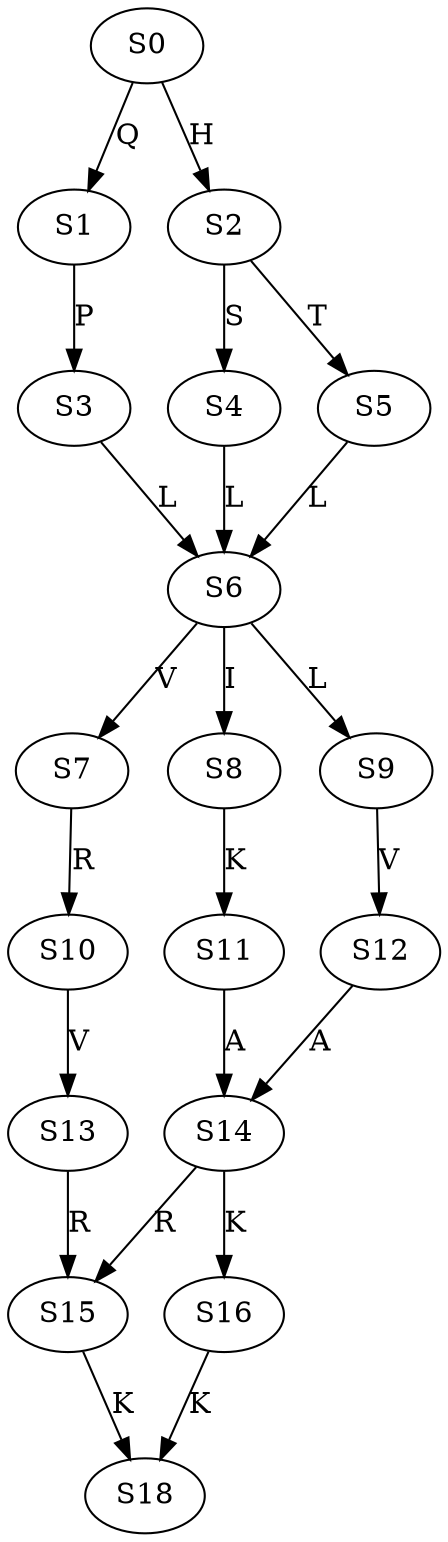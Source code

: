 strict digraph  {
	S0 -> S1 [ label = Q ];
	S0 -> S2 [ label = H ];
	S1 -> S3 [ label = P ];
	S2 -> S4 [ label = S ];
	S2 -> S5 [ label = T ];
	S3 -> S6 [ label = L ];
	S4 -> S6 [ label = L ];
	S5 -> S6 [ label = L ];
	S6 -> S7 [ label = V ];
	S6 -> S8 [ label = I ];
	S6 -> S9 [ label = L ];
	S7 -> S10 [ label = R ];
	S8 -> S11 [ label = K ];
	S9 -> S12 [ label = V ];
	S10 -> S13 [ label = V ];
	S11 -> S14 [ label = A ];
	S12 -> S14 [ label = A ];
	S13 -> S15 [ label = R ];
	S14 -> S16 [ label = K ];
	S14 -> S15 [ label = R ];
	S15 -> S18 [ label = K ];
	S16 -> S18 [ label = K ];
}
